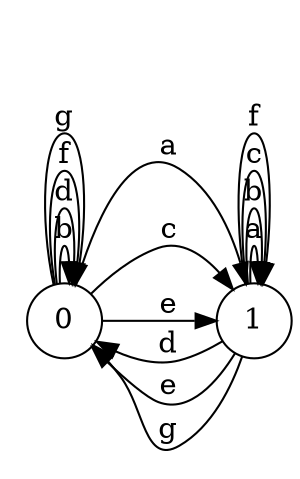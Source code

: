 digraph n2_7 {
__start0 [label="" shape="none"];

rankdir=LR;
size="8,5";

s0 [style="filled", color="black", fillcolor="white" shape="circle", label="0"];
s1 [style="filled", color="black", fillcolor="white" shape="circle", label="1"];
s0 -> s1 [label="a"];
s0 -> s0 [label="b"];
s0 -> s1 [label="c"];
s0 -> s0 [label="d"];
s0 -> s1 [label="e"];
s0 -> s0 [label="f"];
s0 -> s0 [label="g"];
s1 -> s1 [label="a"];
s1 -> s1 [label="b"];
s1 -> s1 [label="c"];
s1 -> s0 [label="d"];
s1 -> s0 [label="e"];
s1 -> s1 [label="f"];
s1 -> s0 [label="g"];

}
